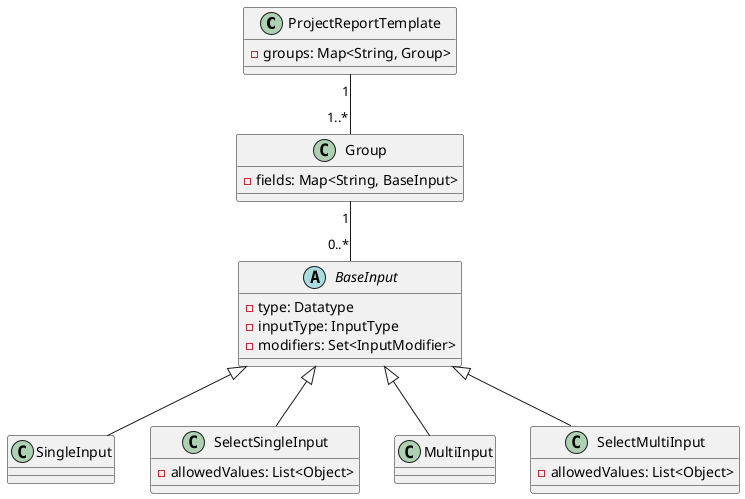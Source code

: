 @startuml Transparent_old_datastructure
Class ProjectReportTemplate{
- groups: Map<String, Group>     
}
Class Group{
- fields: Map<String, BaseInput>     
}
abstract Class BaseInput{
- type: Datatype     
- inputType: InputType
- modifiers: Set<InputModifier>
}
Class SingleInput{     
}
Class SelectSingleInput{
- allowedValues: List<Object>
}
Class MultiInput{    
}
Class SelectMultiInput{
- allowedValues: List<Object>     
}

BaseInput <|-- SingleInput
BaseInput <|-- SelectSingleInput
BaseInput <|-- MultiInput
BaseInput <|-- SelectMultiInput

ProjectReportTemplate "1" -- "1..*" Group
Group "1" -- "0..*" BaseInput
@enduml